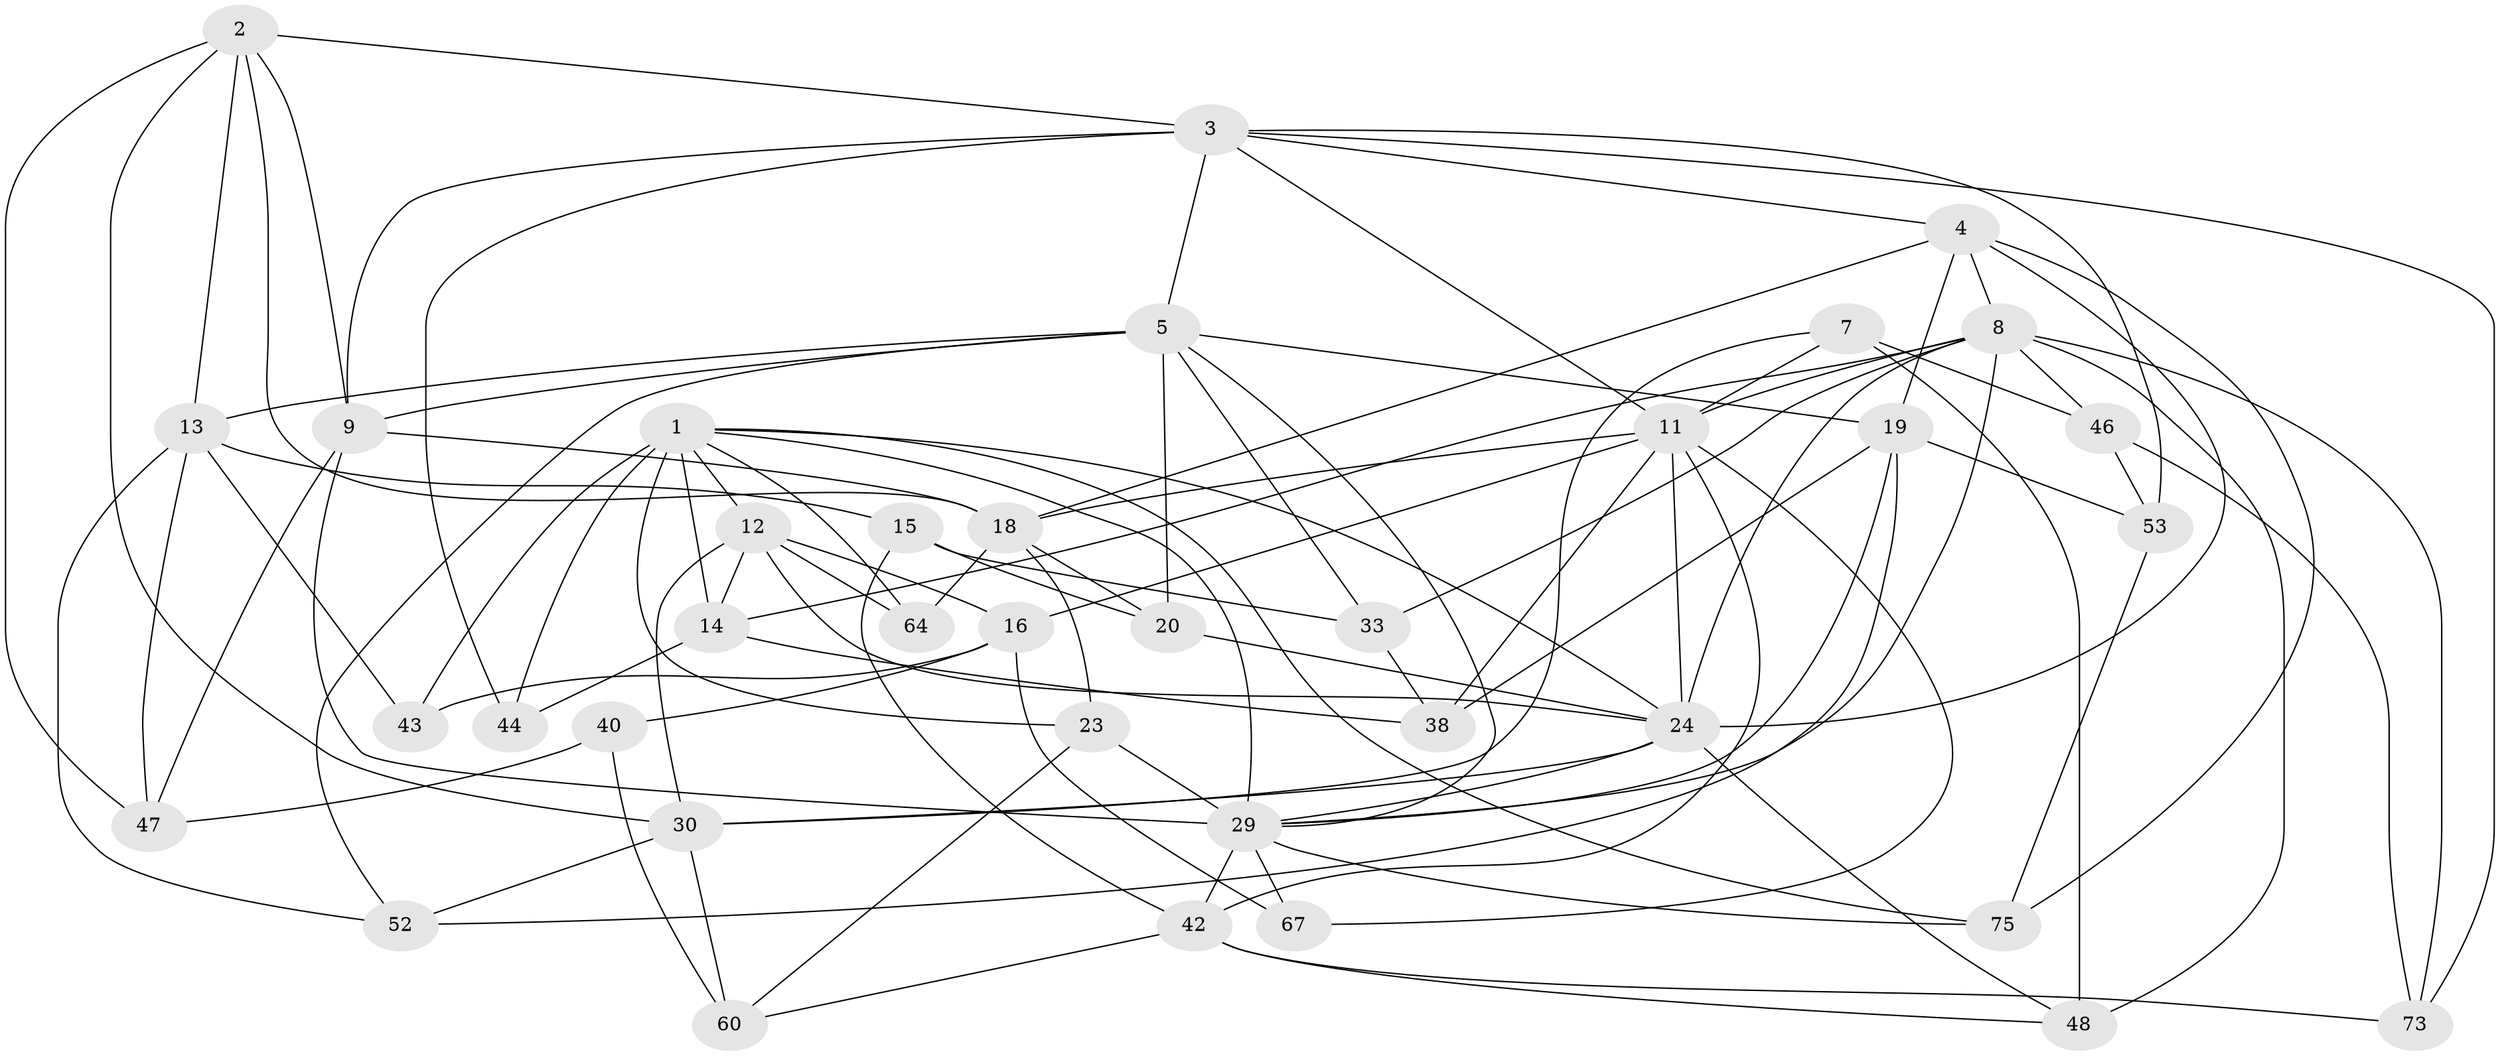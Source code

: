 // original degree distribution, {4: 1.0}
// Generated by graph-tools (version 1.1) at 2025/16/03/09/25 04:16:41]
// undirected, 37 vertices, 99 edges
graph export_dot {
graph [start="1"]
  node [color=gray90,style=filled];
  1 [super="+34+27+10"];
  2 [super="+25"];
  3 [super="+22"];
  4 [super="+6"];
  5 [super="+54+66"];
  7 [super="+28+39"];
  8 [super="+36+57"];
  9 [super="+26"];
  11 [super="+17+63+55"];
  12 [super="+32"];
  13 [super="+35"];
  14 [super="+56"];
  15;
  16 [super="+21+72"];
  18 [super="+70+65"];
  19 [super="+50"];
  20;
  23;
  24 [super="+68+71"];
  29 [super="+45+41+69"];
  30 [super="+58"];
  33;
  38;
  40;
  42 [super="+61+51"];
  43;
  44;
  46;
  47;
  48 [super="+49"];
  52;
  53;
  60;
  64;
  67;
  73;
  75;
  1 -- 64;
  1 -- 44 [weight=2];
  1 -- 14 [weight=2];
  1 -- 29;
  1 -- 23;
  1 -- 24;
  1 -- 43 [weight=2];
  1 -- 75;
  1 -- 12;
  2 -- 47;
  2 -- 9;
  2 -- 18;
  2 -- 30;
  2 -- 13;
  2 -- 3;
  3 -- 44;
  3 -- 53;
  3 -- 73;
  3 -- 4;
  3 -- 5;
  3 -- 9;
  3 -- 11;
  4 -- 19;
  4 -- 24;
  4 -- 75;
  4 -- 18;
  4 -- 8;
  5 -- 20;
  5 -- 52;
  5 -- 13;
  5 -- 29;
  5 -- 33;
  5 -- 19;
  5 -- 9;
  7 -- 46;
  7 -- 48 [weight=3];
  7 -- 11;
  7 -- 30;
  8 -- 48;
  8 -- 14;
  8 -- 33;
  8 -- 11;
  8 -- 24 [weight=2];
  8 -- 73;
  8 -- 29;
  8 -- 46;
  9 -- 47;
  9 -- 29;
  9 -- 18;
  11 -- 16 [weight=2];
  11 -- 67;
  11 -- 38;
  11 -- 42;
  11 -- 24;
  11 -- 18;
  12 -- 64;
  12 -- 16;
  12 -- 24;
  12 -- 30;
  12 -- 14;
  13 -- 43;
  13 -- 47;
  13 -- 52;
  13 -- 15;
  14 -- 44;
  14 -- 38;
  15 -- 20;
  15 -- 33;
  15 -- 42;
  16 -- 43;
  16 -- 40 [weight=2];
  16 -- 67 [weight=2];
  18 -- 64 [weight=2];
  18 -- 23;
  18 -- 20;
  19 -- 52;
  19 -- 53;
  19 -- 38;
  19 -- 29;
  20 -- 24;
  23 -- 60;
  23 -- 29;
  24 -- 48;
  24 -- 29;
  24 -- 30;
  29 -- 75;
  29 -- 67;
  29 -- 42;
  30 -- 60;
  30 -- 52;
  33 -- 38;
  40 -- 47;
  40 -- 60;
  42 -- 73;
  42 -- 48;
  42 -- 60;
  46 -- 73;
  46 -- 53;
  53 -- 75;
}
